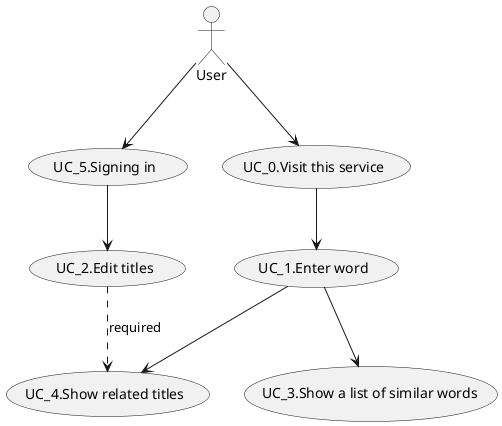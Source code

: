 @startuml
User --> (UC_5.Signing in)
User --> (UC_0.Visit this service)

(UC_0.Visit this service) --> (UC_1.Enter word)

(UC_5.Signing in) --> (UC_2.Edit titles)

(UC_1.Enter word) --> (UC_3.Show a list of similar words)
(UC_1.Enter word) --> (UC_4.Show related titles)

(UC_2.Edit titles) ..> (UC_4.Show related titles) : required

@enduml